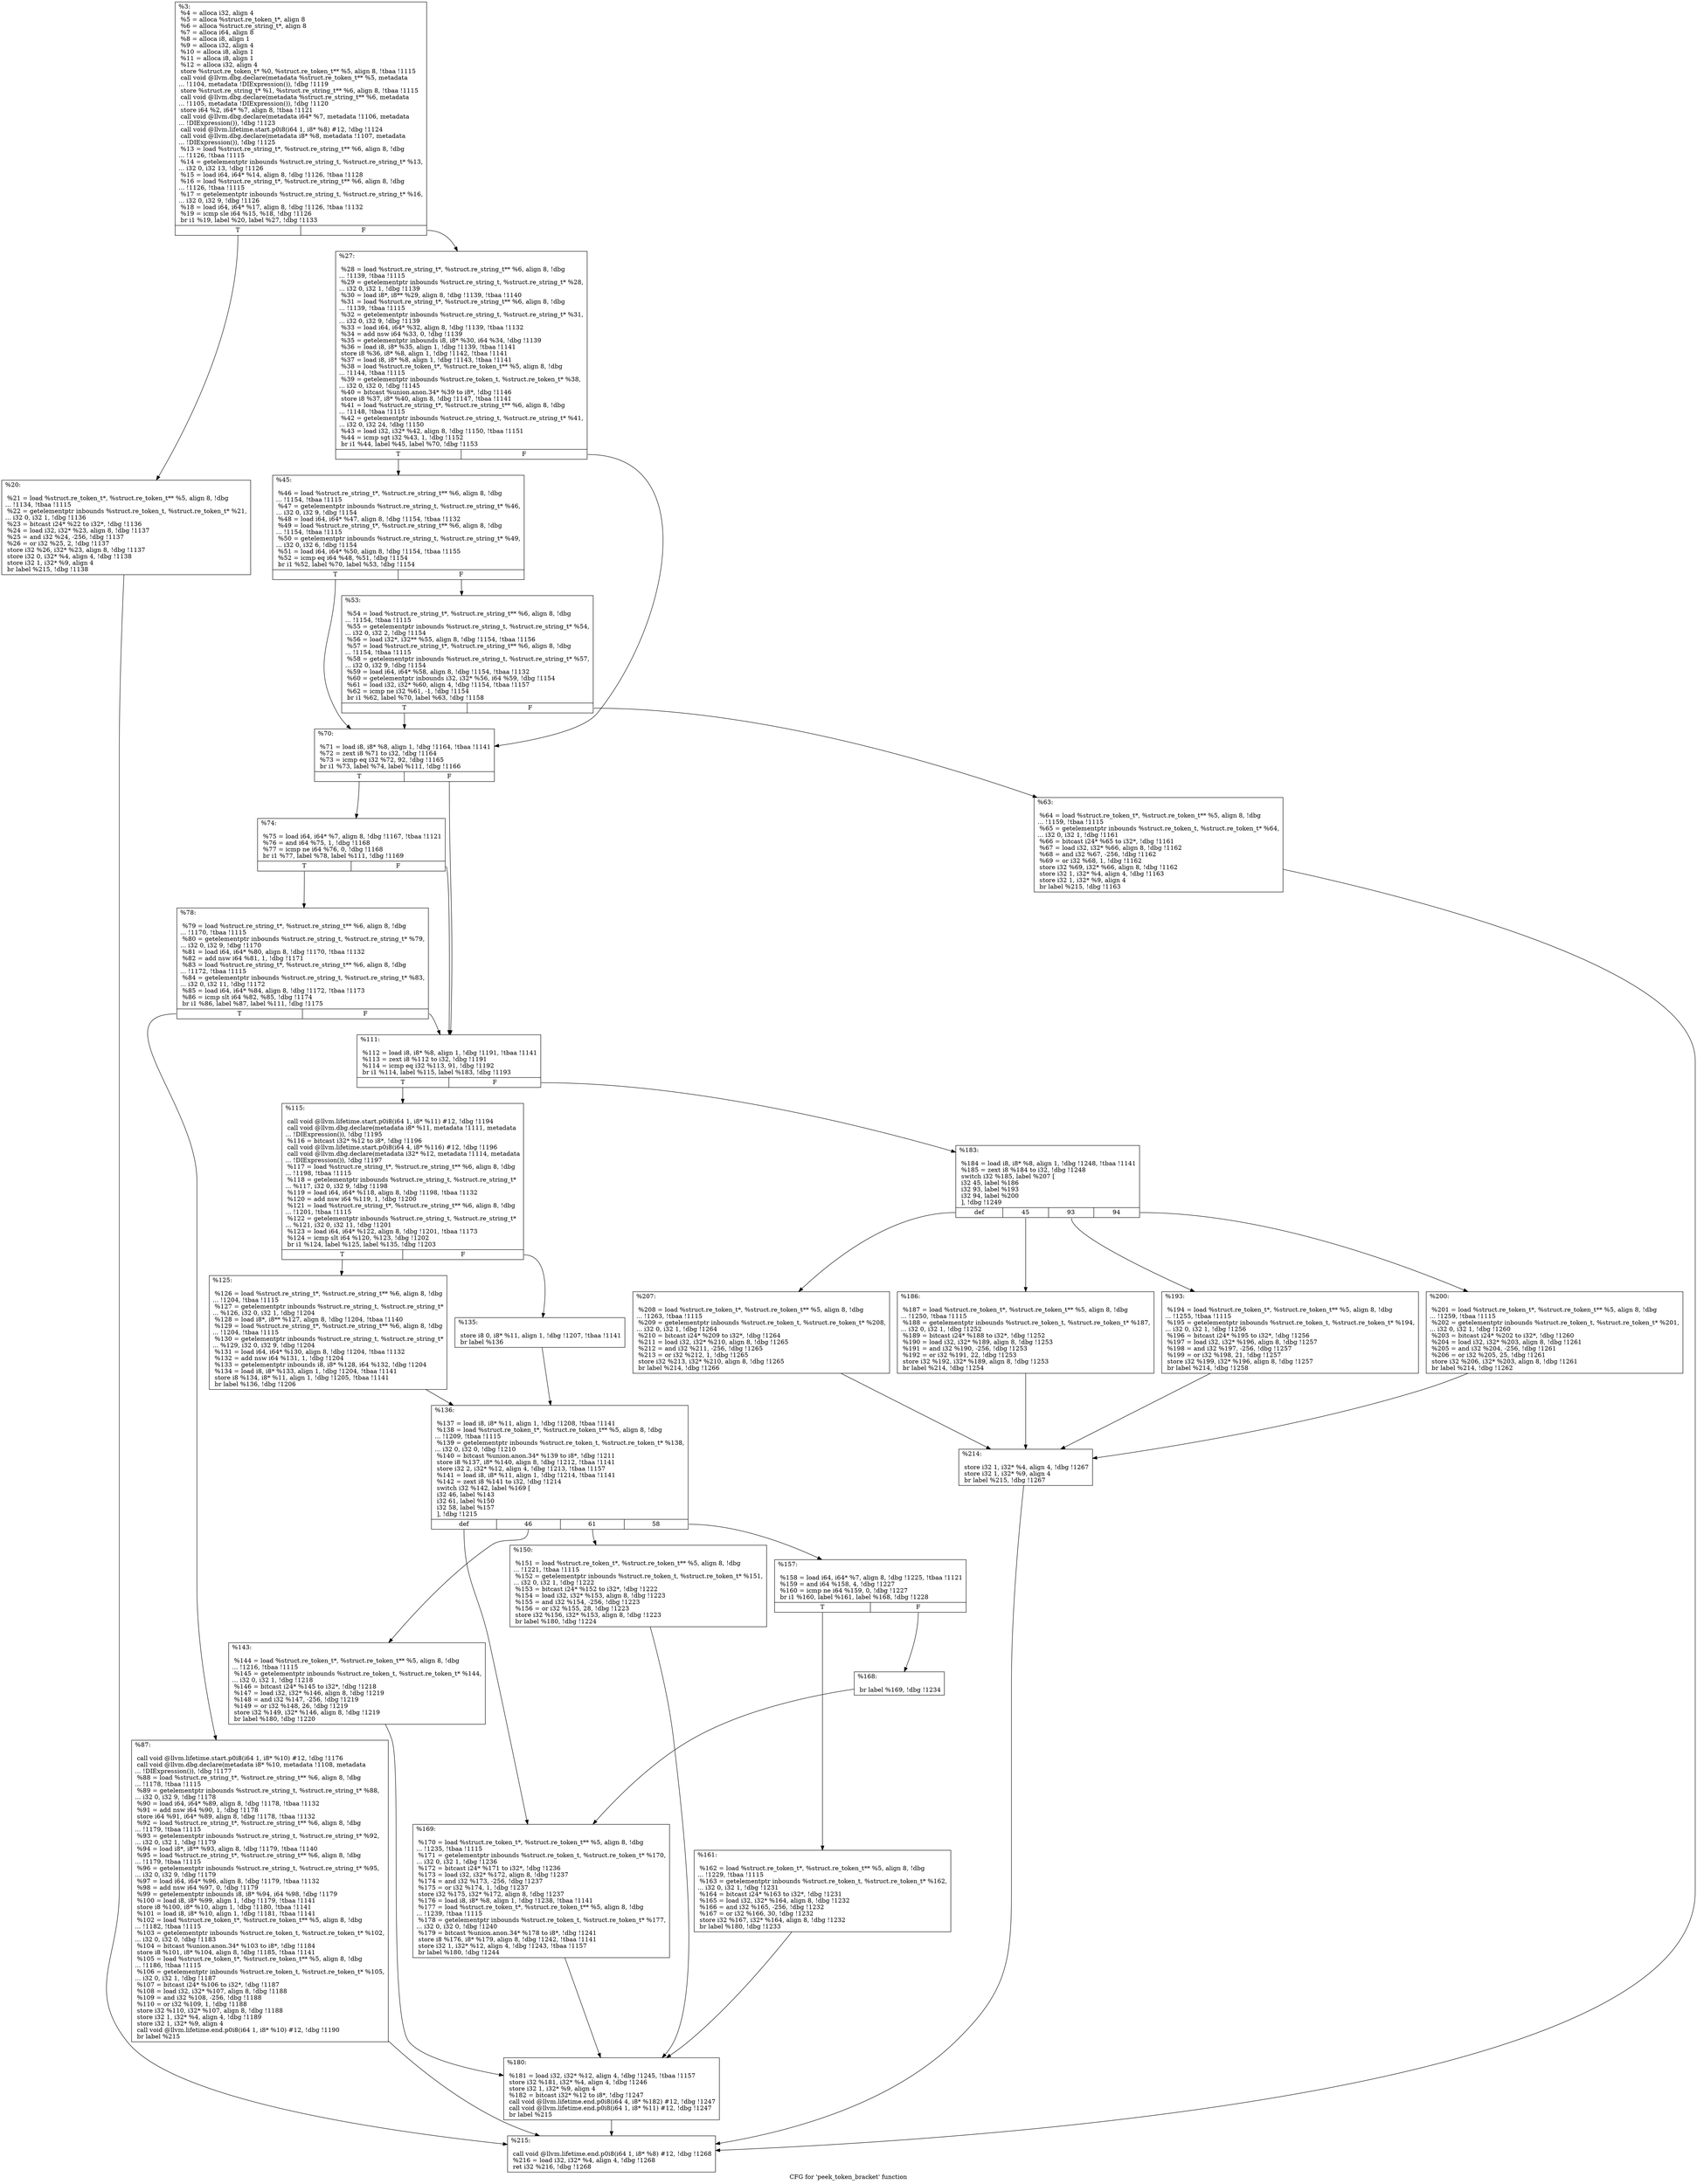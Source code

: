 digraph "CFG for 'peek_token_bracket' function" {
	label="CFG for 'peek_token_bracket' function";

	Node0xc879f0 [shape=record,label="{%3:\l  %4 = alloca i32, align 4\l  %5 = alloca %struct.re_token_t*, align 8\l  %6 = alloca %struct.re_string_t*, align 8\l  %7 = alloca i64, align 8\l  %8 = alloca i8, align 1\l  %9 = alloca i32, align 4\l  %10 = alloca i8, align 1\l  %11 = alloca i8, align 1\l  %12 = alloca i32, align 4\l  store %struct.re_token_t* %0, %struct.re_token_t** %5, align 8, !tbaa !1115\l  call void @llvm.dbg.declare(metadata %struct.re_token_t** %5, metadata\l... !1104, metadata !DIExpression()), !dbg !1119\l  store %struct.re_string_t* %1, %struct.re_string_t** %6, align 8, !tbaa !1115\l  call void @llvm.dbg.declare(metadata %struct.re_string_t** %6, metadata\l... !1105, metadata !DIExpression()), !dbg !1120\l  store i64 %2, i64* %7, align 8, !tbaa !1121\l  call void @llvm.dbg.declare(metadata i64* %7, metadata !1106, metadata\l... !DIExpression()), !dbg !1123\l  call void @llvm.lifetime.start.p0i8(i64 1, i8* %8) #12, !dbg !1124\l  call void @llvm.dbg.declare(metadata i8* %8, metadata !1107, metadata\l... !DIExpression()), !dbg !1125\l  %13 = load %struct.re_string_t*, %struct.re_string_t** %6, align 8, !dbg\l... !1126, !tbaa !1115\l  %14 = getelementptr inbounds %struct.re_string_t, %struct.re_string_t* %13,\l... i32 0, i32 13, !dbg !1126\l  %15 = load i64, i64* %14, align 8, !dbg !1126, !tbaa !1128\l  %16 = load %struct.re_string_t*, %struct.re_string_t** %6, align 8, !dbg\l... !1126, !tbaa !1115\l  %17 = getelementptr inbounds %struct.re_string_t, %struct.re_string_t* %16,\l... i32 0, i32 9, !dbg !1126\l  %18 = load i64, i64* %17, align 8, !dbg !1126, !tbaa !1132\l  %19 = icmp sle i64 %15, %18, !dbg !1126\l  br i1 %19, label %20, label %27, !dbg !1133\l|{<s0>T|<s1>F}}"];
	Node0xc879f0:s0 -> Node0xc89310;
	Node0xc879f0:s1 -> Node0xc89360;
	Node0xc89310 [shape=record,label="{%20:\l\l  %21 = load %struct.re_token_t*, %struct.re_token_t** %5, align 8, !dbg\l... !1134, !tbaa !1115\l  %22 = getelementptr inbounds %struct.re_token_t, %struct.re_token_t* %21,\l... i32 0, i32 1, !dbg !1136\l  %23 = bitcast i24* %22 to i32*, !dbg !1136\l  %24 = load i32, i32* %23, align 8, !dbg !1137\l  %25 = and i32 %24, -256, !dbg !1137\l  %26 = or i32 %25, 2, !dbg !1137\l  store i32 %26, i32* %23, align 8, !dbg !1137\l  store i32 0, i32* %4, align 4, !dbg !1138\l  store i32 1, i32* %9, align 4\l  br label %215, !dbg !1138\l}"];
	Node0xc89310 -> Node0xc89b80;
	Node0xc89360 [shape=record,label="{%27:\l\l  %28 = load %struct.re_string_t*, %struct.re_string_t** %6, align 8, !dbg\l... !1139, !tbaa !1115\l  %29 = getelementptr inbounds %struct.re_string_t, %struct.re_string_t* %28,\l... i32 0, i32 1, !dbg !1139\l  %30 = load i8*, i8** %29, align 8, !dbg !1139, !tbaa !1140\l  %31 = load %struct.re_string_t*, %struct.re_string_t** %6, align 8, !dbg\l... !1139, !tbaa !1115\l  %32 = getelementptr inbounds %struct.re_string_t, %struct.re_string_t* %31,\l... i32 0, i32 9, !dbg !1139\l  %33 = load i64, i64* %32, align 8, !dbg !1139, !tbaa !1132\l  %34 = add nsw i64 %33, 0, !dbg !1139\l  %35 = getelementptr inbounds i8, i8* %30, i64 %34, !dbg !1139\l  %36 = load i8, i8* %35, align 1, !dbg !1139, !tbaa !1141\l  store i8 %36, i8* %8, align 1, !dbg !1142, !tbaa !1141\l  %37 = load i8, i8* %8, align 1, !dbg !1143, !tbaa !1141\l  %38 = load %struct.re_token_t*, %struct.re_token_t** %5, align 8, !dbg\l... !1144, !tbaa !1115\l  %39 = getelementptr inbounds %struct.re_token_t, %struct.re_token_t* %38,\l... i32 0, i32 0, !dbg !1145\l  %40 = bitcast %union.anon.34* %39 to i8*, !dbg !1146\l  store i8 %37, i8* %40, align 8, !dbg !1147, !tbaa !1141\l  %41 = load %struct.re_string_t*, %struct.re_string_t** %6, align 8, !dbg\l... !1148, !tbaa !1115\l  %42 = getelementptr inbounds %struct.re_string_t, %struct.re_string_t* %41,\l... i32 0, i32 24, !dbg !1150\l  %43 = load i32, i32* %42, align 8, !dbg !1150, !tbaa !1151\l  %44 = icmp sgt i32 %43, 1, !dbg !1152\l  br i1 %44, label %45, label %70, !dbg !1153\l|{<s0>T|<s1>F}}"];
	Node0xc89360:s0 -> Node0xc893b0;
	Node0xc89360:s1 -> Node0xc894a0;
	Node0xc893b0 [shape=record,label="{%45:\l\l  %46 = load %struct.re_string_t*, %struct.re_string_t** %6, align 8, !dbg\l... !1154, !tbaa !1115\l  %47 = getelementptr inbounds %struct.re_string_t, %struct.re_string_t* %46,\l... i32 0, i32 9, !dbg !1154\l  %48 = load i64, i64* %47, align 8, !dbg !1154, !tbaa !1132\l  %49 = load %struct.re_string_t*, %struct.re_string_t** %6, align 8, !dbg\l... !1154, !tbaa !1115\l  %50 = getelementptr inbounds %struct.re_string_t, %struct.re_string_t* %49,\l... i32 0, i32 6, !dbg !1154\l  %51 = load i64, i64* %50, align 8, !dbg !1154, !tbaa !1155\l  %52 = icmp eq i64 %48, %51, !dbg !1154\l  br i1 %52, label %70, label %53, !dbg !1154\l|{<s0>T|<s1>F}}"];
	Node0xc893b0:s0 -> Node0xc894a0;
	Node0xc893b0:s1 -> Node0xc89400;
	Node0xc89400 [shape=record,label="{%53:\l\l  %54 = load %struct.re_string_t*, %struct.re_string_t** %6, align 8, !dbg\l... !1154, !tbaa !1115\l  %55 = getelementptr inbounds %struct.re_string_t, %struct.re_string_t* %54,\l... i32 0, i32 2, !dbg !1154\l  %56 = load i32*, i32** %55, align 8, !dbg !1154, !tbaa !1156\l  %57 = load %struct.re_string_t*, %struct.re_string_t** %6, align 8, !dbg\l... !1154, !tbaa !1115\l  %58 = getelementptr inbounds %struct.re_string_t, %struct.re_string_t* %57,\l... i32 0, i32 9, !dbg !1154\l  %59 = load i64, i64* %58, align 8, !dbg !1154, !tbaa !1132\l  %60 = getelementptr inbounds i32, i32* %56, i64 %59, !dbg !1154\l  %61 = load i32, i32* %60, align 4, !dbg !1154, !tbaa !1157\l  %62 = icmp ne i32 %61, -1, !dbg !1154\l  br i1 %62, label %70, label %63, !dbg !1158\l|{<s0>T|<s1>F}}"];
	Node0xc89400:s0 -> Node0xc894a0;
	Node0xc89400:s1 -> Node0xc89450;
	Node0xc89450 [shape=record,label="{%63:\l\l  %64 = load %struct.re_token_t*, %struct.re_token_t** %5, align 8, !dbg\l... !1159, !tbaa !1115\l  %65 = getelementptr inbounds %struct.re_token_t, %struct.re_token_t* %64,\l... i32 0, i32 1, !dbg !1161\l  %66 = bitcast i24* %65 to i32*, !dbg !1161\l  %67 = load i32, i32* %66, align 8, !dbg !1162\l  %68 = and i32 %67, -256, !dbg !1162\l  %69 = or i32 %68, 1, !dbg !1162\l  store i32 %69, i32* %66, align 8, !dbg !1162\l  store i32 1, i32* %4, align 4, !dbg !1163\l  store i32 1, i32* %9, align 4\l  br label %215, !dbg !1163\l}"];
	Node0xc89450 -> Node0xc89b80;
	Node0xc894a0 [shape=record,label="{%70:\l\l  %71 = load i8, i8* %8, align 1, !dbg !1164, !tbaa !1141\l  %72 = zext i8 %71 to i32, !dbg !1164\l  %73 = icmp eq i32 %72, 92, !dbg !1165\l  br i1 %73, label %74, label %111, !dbg !1166\l|{<s0>T|<s1>F}}"];
	Node0xc894a0:s0 -> Node0xc894f0;
	Node0xc894a0:s1 -> Node0xc895e0;
	Node0xc894f0 [shape=record,label="{%74:\l\l  %75 = load i64, i64* %7, align 8, !dbg !1167, !tbaa !1121\l  %76 = and i64 %75, 1, !dbg !1168\l  %77 = icmp ne i64 %76, 0, !dbg !1168\l  br i1 %77, label %78, label %111, !dbg !1169\l|{<s0>T|<s1>F}}"];
	Node0xc894f0:s0 -> Node0xc89540;
	Node0xc894f0:s1 -> Node0xc895e0;
	Node0xc89540 [shape=record,label="{%78:\l\l  %79 = load %struct.re_string_t*, %struct.re_string_t** %6, align 8, !dbg\l... !1170, !tbaa !1115\l  %80 = getelementptr inbounds %struct.re_string_t, %struct.re_string_t* %79,\l... i32 0, i32 9, !dbg !1170\l  %81 = load i64, i64* %80, align 8, !dbg !1170, !tbaa !1132\l  %82 = add nsw i64 %81, 1, !dbg !1171\l  %83 = load %struct.re_string_t*, %struct.re_string_t** %6, align 8, !dbg\l... !1172, !tbaa !1115\l  %84 = getelementptr inbounds %struct.re_string_t, %struct.re_string_t* %83,\l... i32 0, i32 11, !dbg !1172\l  %85 = load i64, i64* %84, align 8, !dbg !1172, !tbaa !1173\l  %86 = icmp slt i64 %82, %85, !dbg !1174\l  br i1 %86, label %87, label %111, !dbg !1175\l|{<s0>T|<s1>F}}"];
	Node0xc89540:s0 -> Node0xc89590;
	Node0xc89540:s1 -> Node0xc895e0;
	Node0xc89590 [shape=record,label="{%87:\l\l  call void @llvm.lifetime.start.p0i8(i64 1, i8* %10) #12, !dbg !1176\l  call void @llvm.dbg.declare(metadata i8* %10, metadata !1108, metadata\l... !DIExpression()), !dbg !1177\l  %88 = load %struct.re_string_t*, %struct.re_string_t** %6, align 8, !dbg\l... !1178, !tbaa !1115\l  %89 = getelementptr inbounds %struct.re_string_t, %struct.re_string_t* %88,\l... i32 0, i32 9, !dbg !1178\l  %90 = load i64, i64* %89, align 8, !dbg !1178, !tbaa !1132\l  %91 = add nsw i64 %90, 1, !dbg !1178\l  store i64 %91, i64* %89, align 8, !dbg !1178, !tbaa !1132\l  %92 = load %struct.re_string_t*, %struct.re_string_t** %6, align 8, !dbg\l... !1179, !tbaa !1115\l  %93 = getelementptr inbounds %struct.re_string_t, %struct.re_string_t* %92,\l... i32 0, i32 1, !dbg !1179\l  %94 = load i8*, i8** %93, align 8, !dbg !1179, !tbaa !1140\l  %95 = load %struct.re_string_t*, %struct.re_string_t** %6, align 8, !dbg\l... !1179, !tbaa !1115\l  %96 = getelementptr inbounds %struct.re_string_t, %struct.re_string_t* %95,\l... i32 0, i32 9, !dbg !1179\l  %97 = load i64, i64* %96, align 8, !dbg !1179, !tbaa !1132\l  %98 = add nsw i64 %97, 0, !dbg !1179\l  %99 = getelementptr inbounds i8, i8* %94, i64 %98, !dbg !1179\l  %100 = load i8, i8* %99, align 1, !dbg !1179, !tbaa !1141\l  store i8 %100, i8* %10, align 1, !dbg !1180, !tbaa !1141\l  %101 = load i8, i8* %10, align 1, !dbg !1181, !tbaa !1141\l  %102 = load %struct.re_token_t*, %struct.re_token_t** %5, align 8, !dbg\l... !1182, !tbaa !1115\l  %103 = getelementptr inbounds %struct.re_token_t, %struct.re_token_t* %102,\l... i32 0, i32 0, !dbg !1183\l  %104 = bitcast %union.anon.34* %103 to i8*, !dbg !1184\l  store i8 %101, i8* %104, align 8, !dbg !1185, !tbaa !1141\l  %105 = load %struct.re_token_t*, %struct.re_token_t** %5, align 8, !dbg\l... !1186, !tbaa !1115\l  %106 = getelementptr inbounds %struct.re_token_t, %struct.re_token_t* %105,\l... i32 0, i32 1, !dbg !1187\l  %107 = bitcast i24* %106 to i32*, !dbg !1187\l  %108 = load i32, i32* %107, align 8, !dbg !1188\l  %109 = and i32 %108, -256, !dbg !1188\l  %110 = or i32 %109, 1, !dbg !1188\l  store i32 %110, i32* %107, align 8, !dbg !1188\l  store i32 1, i32* %4, align 4, !dbg !1189\l  store i32 1, i32* %9, align 4\l  call void @llvm.lifetime.end.p0i8(i64 1, i8* %10) #12, !dbg !1190\l  br label %215\l}"];
	Node0xc89590 -> Node0xc89b80;
	Node0xc895e0 [shape=record,label="{%111:\l\l  %112 = load i8, i8* %8, align 1, !dbg !1191, !tbaa !1141\l  %113 = zext i8 %112 to i32, !dbg !1191\l  %114 = icmp eq i32 %113, 91, !dbg !1192\l  br i1 %114, label %115, label %183, !dbg !1193\l|{<s0>T|<s1>F}}"];
	Node0xc895e0:s0 -> Node0xc89630;
	Node0xc895e0:s1 -> Node0xc899a0;
	Node0xc89630 [shape=record,label="{%115:\l\l  call void @llvm.lifetime.start.p0i8(i64 1, i8* %11) #12, !dbg !1194\l  call void @llvm.dbg.declare(metadata i8* %11, metadata !1111, metadata\l... !DIExpression()), !dbg !1195\l  %116 = bitcast i32* %12 to i8*, !dbg !1196\l  call void @llvm.lifetime.start.p0i8(i64 4, i8* %116) #12, !dbg !1196\l  call void @llvm.dbg.declare(metadata i32* %12, metadata !1114, metadata\l... !DIExpression()), !dbg !1197\l  %117 = load %struct.re_string_t*, %struct.re_string_t** %6, align 8, !dbg\l... !1198, !tbaa !1115\l  %118 = getelementptr inbounds %struct.re_string_t, %struct.re_string_t*\l... %117, i32 0, i32 9, !dbg !1198\l  %119 = load i64, i64* %118, align 8, !dbg !1198, !tbaa !1132\l  %120 = add nsw i64 %119, 1, !dbg !1200\l  %121 = load %struct.re_string_t*, %struct.re_string_t** %6, align 8, !dbg\l... !1201, !tbaa !1115\l  %122 = getelementptr inbounds %struct.re_string_t, %struct.re_string_t*\l... %121, i32 0, i32 11, !dbg !1201\l  %123 = load i64, i64* %122, align 8, !dbg !1201, !tbaa !1173\l  %124 = icmp slt i64 %120, %123, !dbg !1202\l  br i1 %124, label %125, label %135, !dbg !1203\l|{<s0>T|<s1>F}}"];
	Node0xc89630:s0 -> Node0xc89680;
	Node0xc89630:s1 -> Node0xc896d0;
	Node0xc89680 [shape=record,label="{%125:\l\l  %126 = load %struct.re_string_t*, %struct.re_string_t** %6, align 8, !dbg\l... !1204, !tbaa !1115\l  %127 = getelementptr inbounds %struct.re_string_t, %struct.re_string_t*\l... %126, i32 0, i32 1, !dbg !1204\l  %128 = load i8*, i8** %127, align 8, !dbg !1204, !tbaa !1140\l  %129 = load %struct.re_string_t*, %struct.re_string_t** %6, align 8, !dbg\l... !1204, !tbaa !1115\l  %130 = getelementptr inbounds %struct.re_string_t, %struct.re_string_t*\l... %129, i32 0, i32 9, !dbg !1204\l  %131 = load i64, i64* %130, align 8, !dbg !1204, !tbaa !1132\l  %132 = add nsw i64 %131, 1, !dbg !1204\l  %133 = getelementptr inbounds i8, i8* %128, i64 %132, !dbg !1204\l  %134 = load i8, i8* %133, align 1, !dbg !1204, !tbaa !1141\l  store i8 %134, i8* %11, align 1, !dbg !1205, !tbaa !1141\l  br label %136, !dbg !1206\l}"];
	Node0xc89680 -> Node0xc89720;
	Node0xc896d0 [shape=record,label="{%135:\l\l  store i8 0, i8* %11, align 1, !dbg !1207, !tbaa !1141\l  br label %136\l}"];
	Node0xc896d0 -> Node0xc89720;
	Node0xc89720 [shape=record,label="{%136:\l\l  %137 = load i8, i8* %11, align 1, !dbg !1208, !tbaa !1141\l  %138 = load %struct.re_token_t*, %struct.re_token_t** %5, align 8, !dbg\l... !1209, !tbaa !1115\l  %139 = getelementptr inbounds %struct.re_token_t, %struct.re_token_t* %138,\l... i32 0, i32 0, !dbg !1210\l  %140 = bitcast %union.anon.34* %139 to i8*, !dbg !1211\l  store i8 %137, i8* %140, align 8, !dbg !1212, !tbaa !1141\l  store i32 2, i32* %12, align 4, !dbg !1213, !tbaa !1157\l  %141 = load i8, i8* %11, align 1, !dbg !1214, !tbaa !1141\l  %142 = zext i8 %141 to i32, !dbg !1214\l  switch i32 %142, label %169 [\l    i32 46, label %143\l    i32 61, label %150\l    i32 58, label %157\l  ], !dbg !1215\l|{<s0>def|<s1>46|<s2>61|<s3>58}}"];
	Node0xc89720:s0 -> Node0xc89900;
	Node0xc89720:s1 -> Node0xc89770;
	Node0xc89720:s2 -> Node0xc897c0;
	Node0xc89720:s3 -> Node0xc89810;
	Node0xc89770 [shape=record,label="{%143:\l\l  %144 = load %struct.re_token_t*, %struct.re_token_t** %5, align 8, !dbg\l... !1216, !tbaa !1115\l  %145 = getelementptr inbounds %struct.re_token_t, %struct.re_token_t* %144,\l... i32 0, i32 1, !dbg !1218\l  %146 = bitcast i24* %145 to i32*, !dbg !1218\l  %147 = load i32, i32* %146, align 8, !dbg !1219\l  %148 = and i32 %147, -256, !dbg !1219\l  %149 = or i32 %148, 26, !dbg !1219\l  store i32 %149, i32* %146, align 8, !dbg !1219\l  br label %180, !dbg !1220\l}"];
	Node0xc89770 -> Node0xc89950;
	Node0xc897c0 [shape=record,label="{%150:\l\l  %151 = load %struct.re_token_t*, %struct.re_token_t** %5, align 8, !dbg\l... !1221, !tbaa !1115\l  %152 = getelementptr inbounds %struct.re_token_t, %struct.re_token_t* %151,\l... i32 0, i32 1, !dbg !1222\l  %153 = bitcast i24* %152 to i32*, !dbg !1222\l  %154 = load i32, i32* %153, align 8, !dbg !1223\l  %155 = and i32 %154, -256, !dbg !1223\l  %156 = or i32 %155, 28, !dbg !1223\l  store i32 %156, i32* %153, align 8, !dbg !1223\l  br label %180, !dbg !1224\l}"];
	Node0xc897c0 -> Node0xc89950;
	Node0xc89810 [shape=record,label="{%157:\l\l  %158 = load i64, i64* %7, align 8, !dbg !1225, !tbaa !1121\l  %159 = and i64 %158, 4, !dbg !1227\l  %160 = icmp ne i64 %159, 0, !dbg !1227\l  br i1 %160, label %161, label %168, !dbg !1228\l|{<s0>T|<s1>F}}"];
	Node0xc89810:s0 -> Node0xc89860;
	Node0xc89810:s1 -> Node0xc898b0;
	Node0xc89860 [shape=record,label="{%161:\l\l  %162 = load %struct.re_token_t*, %struct.re_token_t** %5, align 8, !dbg\l... !1229, !tbaa !1115\l  %163 = getelementptr inbounds %struct.re_token_t, %struct.re_token_t* %162,\l... i32 0, i32 1, !dbg !1231\l  %164 = bitcast i24* %163 to i32*, !dbg !1231\l  %165 = load i32, i32* %164, align 8, !dbg !1232\l  %166 = and i32 %165, -256, !dbg !1232\l  %167 = or i32 %166, 30, !dbg !1232\l  store i32 %167, i32* %164, align 8, !dbg !1232\l  br label %180, !dbg !1233\l}"];
	Node0xc89860 -> Node0xc89950;
	Node0xc898b0 [shape=record,label="{%168:\l\l  br label %169, !dbg !1234\l}"];
	Node0xc898b0 -> Node0xc89900;
	Node0xc89900 [shape=record,label="{%169:\l\l  %170 = load %struct.re_token_t*, %struct.re_token_t** %5, align 8, !dbg\l... !1235, !tbaa !1115\l  %171 = getelementptr inbounds %struct.re_token_t, %struct.re_token_t* %170,\l... i32 0, i32 1, !dbg !1236\l  %172 = bitcast i24* %171 to i32*, !dbg !1236\l  %173 = load i32, i32* %172, align 8, !dbg !1237\l  %174 = and i32 %173, -256, !dbg !1237\l  %175 = or i32 %174, 1, !dbg !1237\l  store i32 %175, i32* %172, align 8, !dbg !1237\l  %176 = load i8, i8* %8, align 1, !dbg !1238, !tbaa !1141\l  %177 = load %struct.re_token_t*, %struct.re_token_t** %5, align 8, !dbg\l... !1239, !tbaa !1115\l  %178 = getelementptr inbounds %struct.re_token_t, %struct.re_token_t* %177,\l... i32 0, i32 0, !dbg !1240\l  %179 = bitcast %union.anon.34* %178 to i8*, !dbg !1241\l  store i8 %176, i8* %179, align 8, !dbg !1242, !tbaa !1141\l  store i32 1, i32* %12, align 4, !dbg !1243, !tbaa !1157\l  br label %180, !dbg !1244\l}"];
	Node0xc89900 -> Node0xc89950;
	Node0xc89950 [shape=record,label="{%180:\l\l  %181 = load i32, i32* %12, align 4, !dbg !1245, !tbaa !1157\l  store i32 %181, i32* %4, align 4, !dbg !1246\l  store i32 1, i32* %9, align 4\l  %182 = bitcast i32* %12 to i8*, !dbg !1247\l  call void @llvm.lifetime.end.p0i8(i64 4, i8* %182) #12, !dbg !1247\l  call void @llvm.lifetime.end.p0i8(i64 1, i8* %11) #12, !dbg !1247\l  br label %215\l}"];
	Node0xc89950 -> Node0xc89b80;
	Node0xc899a0 [shape=record,label="{%183:\l\l  %184 = load i8, i8* %8, align 1, !dbg !1248, !tbaa !1141\l  %185 = zext i8 %184 to i32, !dbg !1248\l  switch i32 %185, label %207 [\l    i32 45, label %186\l    i32 93, label %193\l    i32 94, label %200\l  ], !dbg !1249\l|{<s0>def|<s1>45|<s2>93|<s3>94}}"];
	Node0xc899a0:s0 -> Node0xc89ae0;
	Node0xc899a0:s1 -> Node0xc899f0;
	Node0xc899a0:s2 -> Node0xc89a40;
	Node0xc899a0:s3 -> Node0xc89a90;
	Node0xc899f0 [shape=record,label="{%186:\l\l  %187 = load %struct.re_token_t*, %struct.re_token_t** %5, align 8, !dbg\l... !1250, !tbaa !1115\l  %188 = getelementptr inbounds %struct.re_token_t, %struct.re_token_t* %187,\l... i32 0, i32 1, !dbg !1252\l  %189 = bitcast i24* %188 to i32*, !dbg !1252\l  %190 = load i32, i32* %189, align 8, !dbg !1253\l  %191 = and i32 %190, -256, !dbg !1253\l  %192 = or i32 %191, 22, !dbg !1253\l  store i32 %192, i32* %189, align 8, !dbg !1253\l  br label %214, !dbg !1254\l}"];
	Node0xc899f0 -> Node0xc89b30;
	Node0xc89a40 [shape=record,label="{%193:\l\l  %194 = load %struct.re_token_t*, %struct.re_token_t** %5, align 8, !dbg\l... !1255, !tbaa !1115\l  %195 = getelementptr inbounds %struct.re_token_t, %struct.re_token_t* %194,\l... i32 0, i32 1, !dbg !1256\l  %196 = bitcast i24* %195 to i32*, !dbg !1256\l  %197 = load i32, i32* %196, align 8, !dbg !1257\l  %198 = and i32 %197, -256, !dbg !1257\l  %199 = or i32 %198, 21, !dbg !1257\l  store i32 %199, i32* %196, align 8, !dbg !1257\l  br label %214, !dbg !1258\l}"];
	Node0xc89a40 -> Node0xc89b30;
	Node0xc89a90 [shape=record,label="{%200:\l\l  %201 = load %struct.re_token_t*, %struct.re_token_t** %5, align 8, !dbg\l... !1259, !tbaa !1115\l  %202 = getelementptr inbounds %struct.re_token_t, %struct.re_token_t* %201,\l... i32 0, i32 1, !dbg !1260\l  %203 = bitcast i24* %202 to i32*, !dbg !1260\l  %204 = load i32, i32* %203, align 8, !dbg !1261\l  %205 = and i32 %204, -256, !dbg !1261\l  %206 = or i32 %205, 25, !dbg !1261\l  store i32 %206, i32* %203, align 8, !dbg !1261\l  br label %214, !dbg !1262\l}"];
	Node0xc89a90 -> Node0xc89b30;
	Node0xc89ae0 [shape=record,label="{%207:\l\l  %208 = load %struct.re_token_t*, %struct.re_token_t** %5, align 8, !dbg\l... !1263, !tbaa !1115\l  %209 = getelementptr inbounds %struct.re_token_t, %struct.re_token_t* %208,\l... i32 0, i32 1, !dbg !1264\l  %210 = bitcast i24* %209 to i32*, !dbg !1264\l  %211 = load i32, i32* %210, align 8, !dbg !1265\l  %212 = and i32 %211, -256, !dbg !1265\l  %213 = or i32 %212, 1, !dbg !1265\l  store i32 %213, i32* %210, align 8, !dbg !1265\l  br label %214, !dbg !1266\l}"];
	Node0xc89ae0 -> Node0xc89b30;
	Node0xc89b30 [shape=record,label="{%214:\l\l  store i32 1, i32* %4, align 4, !dbg !1267\l  store i32 1, i32* %9, align 4\l  br label %215, !dbg !1267\l}"];
	Node0xc89b30 -> Node0xc89b80;
	Node0xc89b80 [shape=record,label="{%215:\l\l  call void @llvm.lifetime.end.p0i8(i64 1, i8* %8) #12, !dbg !1268\l  %216 = load i32, i32* %4, align 4, !dbg !1268\l  ret i32 %216, !dbg !1268\l}"];
}

